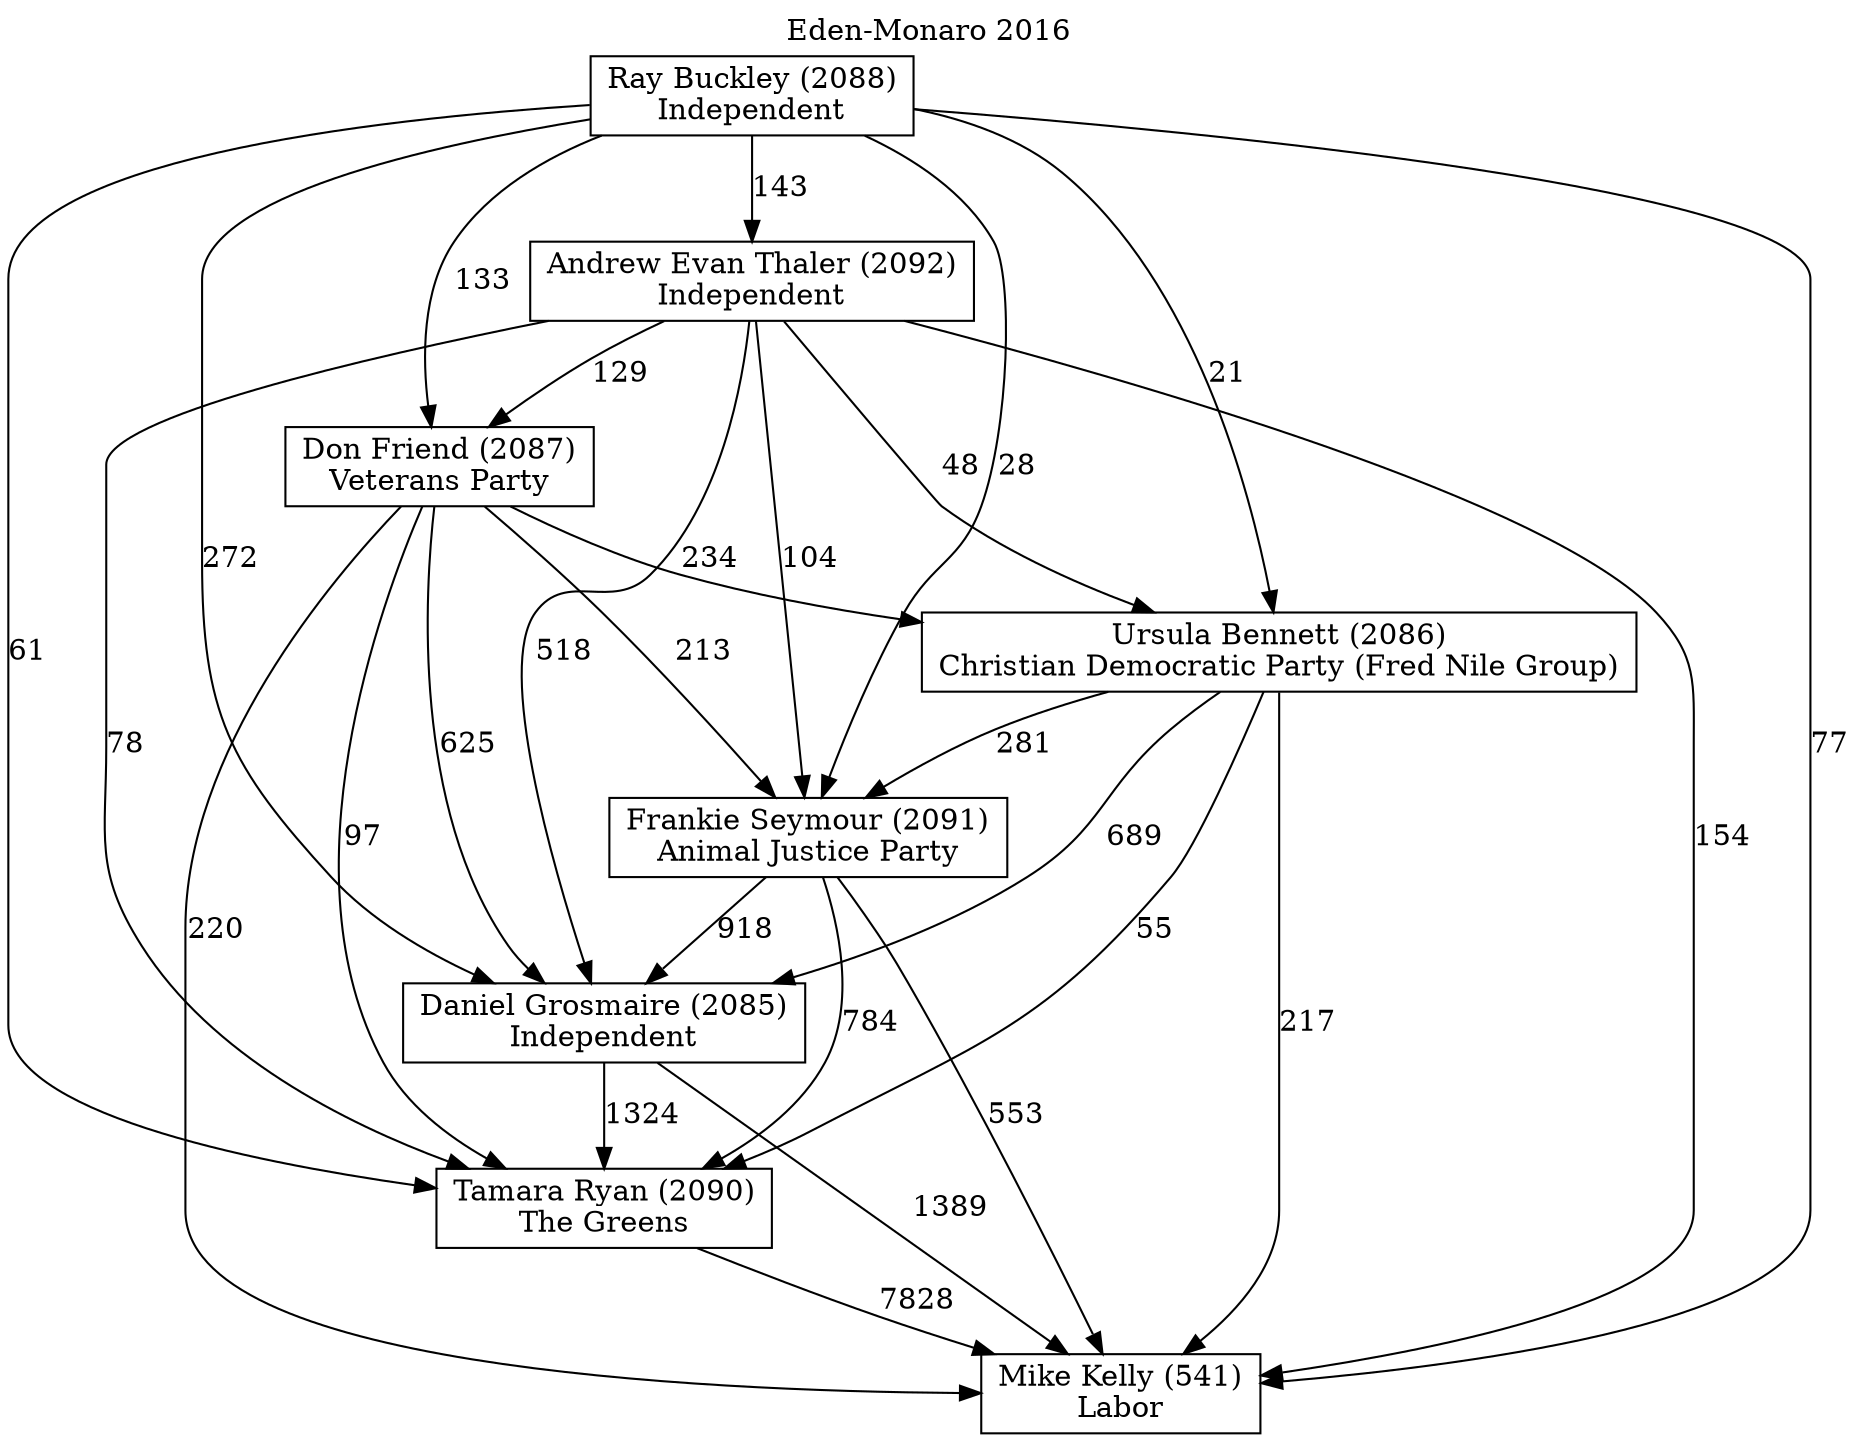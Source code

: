 // House preference flow
digraph "Mike Kelly (541)_Eden-Monaro_2016" {
	graph [label="Eden-Monaro 2016" labelloc=t mclimit=10]
	node [shape=box]
	"Andrew Evan Thaler (2092)" [label="Andrew Evan Thaler (2092)
Independent"]
	"Daniel Grosmaire (2085)" [label="Daniel Grosmaire (2085)
Independent"]
	"Don Friend (2087)" [label="Don Friend (2087)
Veterans Party"]
	"Frankie Seymour (2091)" [label="Frankie Seymour (2091)
Animal Justice Party"]
	"Mike Kelly (541)" [label="Mike Kelly (541)
Labor"]
	"Ray Buckley (2088)" [label="Ray Buckley (2088)
Independent"]
	"Tamara Ryan (2090)" [label="Tamara Ryan (2090)
The Greens"]
	"Ursula Bennett (2086)" [label="Ursula Bennett (2086)
Christian Democratic Party (Fred Nile Group)"]
	"Andrew Evan Thaler (2092)" -> "Daniel Grosmaire (2085)" [label=518]
	"Andrew Evan Thaler (2092)" -> "Don Friend (2087)" [label=129]
	"Andrew Evan Thaler (2092)" -> "Frankie Seymour (2091)" [label=104]
	"Andrew Evan Thaler (2092)" -> "Mike Kelly (541)" [label=154]
	"Andrew Evan Thaler (2092)" -> "Tamara Ryan (2090)" [label=78]
	"Andrew Evan Thaler (2092)" -> "Ursula Bennett (2086)" [label=48]
	"Daniel Grosmaire (2085)" -> "Mike Kelly (541)" [label=1389]
	"Daniel Grosmaire (2085)" -> "Tamara Ryan (2090)" [label=1324]
	"Don Friend (2087)" -> "Daniel Grosmaire (2085)" [label=625]
	"Don Friend (2087)" -> "Frankie Seymour (2091)" [label=213]
	"Don Friend (2087)" -> "Mike Kelly (541)" [label=220]
	"Don Friend (2087)" -> "Tamara Ryan (2090)" [label=97]
	"Don Friend (2087)" -> "Ursula Bennett (2086)" [label=234]
	"Frankie Seymour (2091)" -> "Daniel Grosmaire (2085)" [label=918]
	"Frankie Seymour (2091)" -> "Mike Kelly (541)" [label=553]
	"Frankie Seymour (2091)" -> "Tamara Ryan (2090)" [label=784]
	"Ray Buckley (2088)" -> "Andrew Evan Thaler (2092)" [label=143]
	"Ray Buckley (2088)" -> "Daniel Grosmaire (2085)" [label=272]
	"Ray Buckley (2088)" -> "Don Friend (2087)" [label=133]
	"Ray Buckley (2088)" -> "Frankie Seymour (2091)" [label=28]
	"Ray Buckley (2088)" -> "Mike Kelly (541)" [label=77]
	"Ray Buckley (2088)" -> "Tamara Ryan (2090)" [label=61]
	"Ray Buckley (2088)" -> "Ursula Bennett (2086)" [label=21]
	"Tamara Ryan (2090)" -> "Mike Kelly (541)" [label=7828]
	"Ursula Bennett (2086)" -> "Daniel Grosmaire (2085)" [label=689]
	"Ursula Bennett (2086)" -> "Frankie Seymour (2091)" [label=281]
	"Ursula Bennett (2086)" -> "Mike Kelly (541)" [label=217]
	"Ursula Bennett (2086)" -> "Tamara Ryan (2090)" [label=55]
}
